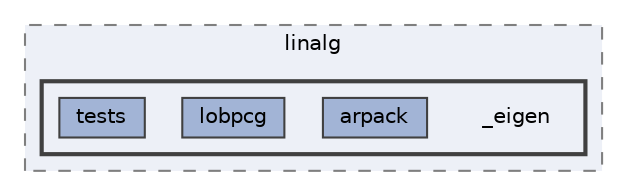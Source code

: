 digraph "/home/jam/Research/IRES-2025/dev/src/llm-scripts/testing/hypothesis-testing/hyp-env/lib/python3.12/site-packages/scipy/sparse/linalg/_eigen"
{
 // LATEX_PDF_SIZE
  bgcolor="transparent";
  edge [fontname=Helvetica,fontsize=10,labelfontname=Helvetica,labelfontsize=10];
  node [fontname=Helvetica,fontsize=10,shape=box,height=0.2,width=0.4];
  compound=true
  subgraph clusterdir_2ec856951303f6c7e90ab803a47e6a32 {
    graph [ bgcolor="#edf0f7", pencolor="grey50", label="linalg", fontname=Helvetica,fontsize=10 style="filled,dashed", URL="dir_2ec856951303f6c7e90ab803a47e6a32.html",tooltip=""]
  subgraph clusterdir_ac05138e5ab180106df932acbed4569d {
    graph [ bgcolor="#edf0f7", pencolor="grey25", label="", fontname=Helvetica,fontsize=10 style="filled,bold", URL="dir_ac05138e5ab180106df932acbed4569d.html",tooltip=""]
    dir_ac05138e5ab180106df932acbed4569d [shape=plaintext, label="_eigen"];
  dir_40f8631343ac8f738117ea1b5a74dc66 [label="arpack", fillcolor="#a2b4d6", color="grey25", style="filled", URL="dir_40f8631343ac8f738117ea1b5a74dc66.html",tooltip=""];
  dir_2f84ad7217b672dc1f9075c88470dc7c [label="lobpcg", fillcolor="#a2b4d6", color="grey25", style="filled", URL="dir_2f84ad7217b672dc1f9075c88470dc7c.html",tooltip=""];
  dir_5799f09db77bb3176f9481285d7ec178 [label="tests", fillcolor="#a2b4d6", color="grey25", style="filled", URL="dir_5799f09db77bb3176f9481285d7ec178.html",tooltip=""];
  }
  }
}
